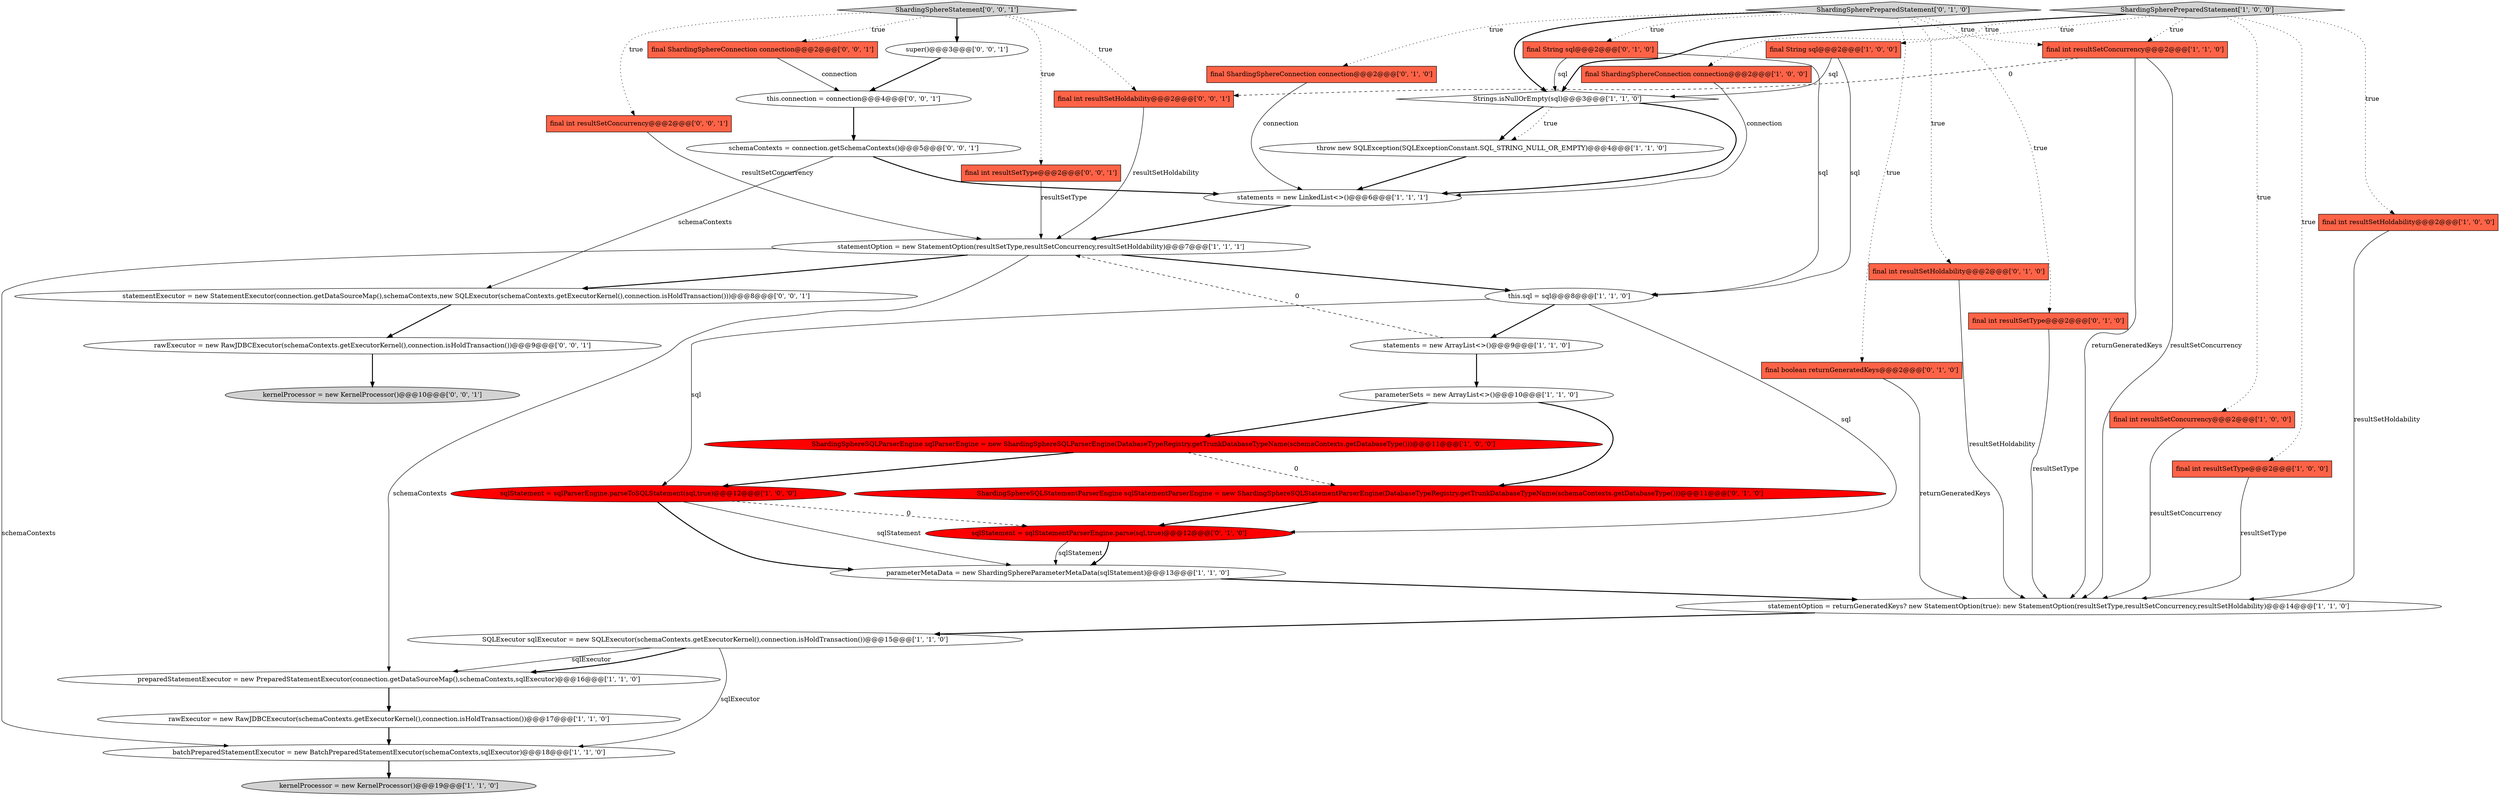 digraph {
29 [style = filled, label = "final ShardingSphereConnection connection@@@2@@@['0', '1', '0']", fillcolor = tomato, shape = box image = "AAA0AAABBB2BBB"];
18 [style = filled, label = "final int resultSetConcurrency@@@2@@@['1', '1', '0']", fillcolor = tomato, shape = box image = "AAA0AAABBB1BBB"];
17 [style = filled, label = "final int resultSetHoldability@@@2@@@['1', '0', '0']", fillcolor = tomato, shape = box image = "AAA0AAABBB1BBB"];
1 [style = filled, label = "batchPreparedStatementExecutor = new BatchPreparedStatementExecutor(schemaContexts,sqlExecutor)@@@18@@@['1', '1', '0']", fillcolor = white, shape = ellipse image = "AAA0AAABBB1BBB"];
39 [style = filled, label = "final ShardingSphereConnection connection@@@2@@@['0', '0', '1']", fillcolor = tomato, shape = box image = "AAA0AAABBB3BBB"];
35 [style = filled, label = "this.connection = connection@@@4@@@['0', '0', '1']", fillcolor = white, shape = ellipse image = "AAA0AAABBB3BBB"];
31 [style = filled, label = "ShardingSphereStatement['0', '0', '1']", fillcolor = lightgray, shape = diamond image = "AAA0AAABBB3BBB"];
15 [style = filled, label = "statementOption = returnGeneratedKeys? new StatementOption(true): new StatementOption(resultSetType,resultSetConcurrency,resultSetHoldability)@@@14@@@['1', '1', '0']", fillcolor = white, shape = ellipse image = "AAA0AAABBB1BBB"];
33 [style = filled, label = "kernelProcessor = new KernelProcessor()@@@10@@@['0', '0', '1']", fillcolor = lightgray, shape = ellipse image = "AAA0AAABBB3BBB"];
40 [style = filled, label = "final int resultSetHoldability@@@2@@@['0', '0', '1']", fillcolor = tomato, shape = box image = "AAA0AAABBB3BBB"];
16 [style = filled, label = "ShardingSpherePreparedStatement['1', '0', '0']", fillcolor = lightgray, shape = diamond image = "AAA0AAABBB1BBB"];
11 [style = filled, label = "this.sql = sql@@@8@@@['1', '1', '0']", fillcolor = white, shape = ellipse image = "AAA0AAABBB1BBB"];
28 [style = filled, label = "final int resultSetHoldability@@@2@@@['0', '1', '0']", fillcolor = tomato, shape = box image = "AAA0AAABBB2BBB"];
21 [style = filled, label = "ShardingSphereSQLParserEngine sqlParserEngine = new ShardingSphereSQLParserEngine(DatabaseTypeRegistry.getTrunkDatabaseTypeName(schemaContexts.getDatabaseType()))@@@11@@@['1', '0', '0']", fillcolor = red, shape = ellipse image = "AAA1AAABBB1BBB"];
19 [style = filled, label = "preparedStatementExecutor = new PreparedStatementExecutor(connection.getDataSourceMap(),schemaContexts,sqlExecutor)@@@16@@@['1', '1', '0']", fillcolor = white, shape = ellipse image = "AAA0AAABBB1BBB"];
23 [style = filled, label = "final int resultSetType@@@2@@@['0', '1', '0']", fillcolor = tomato, shape = box image = "AAA0AAABBB2BBB"];
3 [style = filled, label = "throw new SQLException(SQLExceptionConstant.SQL_STRING_NULL_OR_EMPTY)@@@4@@@['1', '1', '0']", fillcolor = white, shape = ellipse image = "AAA0AAABBB1BBB"];
13 [style = filled, label = "final String sql@@@2@@@['1', '0', '0']", fillcolor = tomato, shape = box image = "AAA0AAABBB1BBB"];
34 [style = filled, label = "final int resultSetConcurrency@@@2@@@['0', '0', '1']", fillcolor = tomato, shape = box image = "AAA0AAABBB3BBB"];
38 [style = filled, label = "statementExecutor = new StatementExecutor(connection.getDataSourceMap(),schemaContexts,new SQLExecutor(schemaContexts.getExecutorKernel(),connection.isHoldTransaction()))@@@8@@@['0', '0', '1']", fillcolor = white, shape = ellipse image = "AAA0AAABBB3BBB"];
2 [style = filled, label = "final ShardingSphereConnection connection@@@2@@@['1', '0', '0']", fillcolor = tomato, shape = box image = "AAA0AAABBB1BBB"];
37 [style = filled, label = "schemaContexts = connection.getSchemaContexts()@@@5@@@['0', '0', '1']", fillcolor = white, shape = ellipse image = "AAA0AAABBB3BBB"];
12 [style = filled, label = "final int resultSetConcurrency@@@2@@@['1', '0', '0']", fillcolor = tomato, shape = box image = "AAA0AAABBB1BBB"];
26 [style = filled, label = "ShardingSphereSQLStatementParserEngine sqlStatementParserEngine = new ShardingSphereSQLStatementParserEngine(DatabaseTypeRegistry.getTrunkDatabaseTypeName(schemaContexts.getDatabaseType()))@@@11@@@['0', '1', '0']", fillcolor = red, shape = ellipse image = "AAA1AAABBB2BBB"];
6 [style = filled, label = "final int resultSetType@@@2@@@['1', '0', '0']", fillcolor = tomato, shape = box image = "AAA0AAABBB1BBB"];
0 [style = filled, label = "parameterSets = new ArrayList<>()@@@10@@@['1', '1', '0']", fillcolor = white, shape = ellipse image = "AAA0AAABBB1BBB"];
10 [style = filled, label = "statementOption = new StatementOption(resultSetType,resultSetConcurrency,resultSetHoldability)@@@7@@@['1', '1', '1']", fillcolor = white, shape = ellipse image = "AAA0AAABBB1BBB"];
41 [style = filled, label = "rawExecutor = new RawJDBCExecutor(schemaContexts.getExecutorKernel(),connection.isHoldTransaction())@@@9@@@['0', '0', '1']", fillcolor = white, shape = ellipse image = "AAA0AAABBB3BBB"];
14 [style = filled, label = "sqlStatement = sqlParserEngine.parseToSQLStatement(sql,true)@@@12@@@['1', '0', '0']", fillcolor = red, shape = ellipse image = "AAA1AAABBB1BBB"];
22 [style = filled, label = "kernelProcessor = new KernelProcessor()@@@19@@@['1', '1', '0']", fillcolor = lightgray, shape = ellipse image = "AAA0AAABBB1BBB"];
4 [style = filled, label = "statements = new LinkedList<>()@@@6@@@['1', '1', '1']", fillcolor = white, shape = ellipse image = "AAA0AAABBB1BBB"];
7 [style = filled, label = "SQLExecutor sqlExecutor = new SQLExecutor(schemaContexts.getExecutorKernel(),connection.isHoldTransaction())@@@15@@@['1', '1', '0']", fillcolor = white, shape = ellipse image = "AAA0AAABBB1BBB"];
9 [style = filled, label = "statements = new ArrayList<>()@@@9@@@['1', '1', '0']", fillcolor = white, shape = ellipse image = "AAA0AAABBB1BBB"];
32 [style = filled, label = "super()@@@3@@@['0', '0', '1']", fillcolor = white, shape = ellipse image = "AAA0AAABBB3BBB"];
24 [style = filled, label = "final String sql@@@2@@@['0', '1', '0']", fillcolor = tomato, shape = box image = "AAA0AAABBB2BBB"];
5 [style = filled, label = "parameterMetaData = new ShardingSphereParameterMetaData(sqlStatement)@@@13@@@['1', '1', '0']", fillcolor = white, shape = ellipse image = "AAA0AAABBB1BBB"];
8 [style = filled, label = "rawExecutor = new RawJDBCExecutor(schemaContexts.getExecutorKernel(),connection.isHoldTransaction())@@@17@@@['1', '1', '0']", fillcolor = white, shape = ellipse image = "AAA0AAABBB1BBB"];
36 [style = filled, label = "final int resultSetType@@@2@@@['0', '0', '1']", fillcolor = tomato, shape = box image = "AAA0AAABBB3BBB"];
27 [style = filled, label = "final boolean returnGeneratedKeys@@@2@@@['0', '1', '0']", fillcolor = tomato, shape = box image = "AAA0AAABBB2BBB"];
20 [style = filled, label = "Strings.isNullOrEmpty(sql)@@@3@@@['1', '1', '0']", fillcolor = white, shape = diamond image = "AAA0AAABBB1BBB"];
25 [style = filled, label = "sqlStatement = sqlStatementParserEngine.parse(sql,true)@@@12@@@['0', '1', '0']", fillcolor = red, shape = ellipse image = "AAA1AAABBB2BBB"];
30 [style = filled, label = "ShardingSpherePreparedStatement['0', '1', '0']", fillcolor = lightgray, shape = diamond image = "AAA0AAABBB2BBB"];
27->15 [style = solid, label="returnGeneratedKeys"];
4->10 [style = bold, label=""];
32->35 [style = bold, label=""];
18->40 [style = dashed, label="0"];
36->10 [style = solid, label="resultSetType"];
10->19 [style = solid, label="schemaContexts"];
25->5 [style = solid, label="sqlStatement"];
16->12 [style = dotted, label="true"];
16->2 [style = dotted, label="true"];
0->26 [style = bold, label=""];
9->0 [style = bold, label=""];
30->24 [style = dotted, label="true"];
15->7 [style = bold, label=""];
16->13 [style = dotted, label="true"];
9->10 [style = dashed, label="0"];
31->40 [style = dotted, label="true"];
30->20 [style = bold, label=""];
30->27 [style = dotted, label="true"];
14->25 [style = dashed, label="0"];
31->32 [style = bold, label=""];
23->15 [style = solid, label="resultSetType"];
16->17 [style = dotted, label="true"];
26->25 [style = bold, label=""];
14->5 [style = bold, label=""];
34->10 [style = solid, label="resultSetConcurrency"];
29->4 [style = solid, label="connection"];
5->15 [style = bold, label=""];
2->4 [style = solid, label="connection"];
28->15 [style = solid, label="resultSetHoldability"];
20->3 [style = bold, label=""];
0->21 [style = bold, label=""];
39->35 [style = solid, label="connection"];
38->41 [style = bold, label=""];
24->20 [style = solid, label="sql"];
11->9 [style = bold, label=""];
3->4 [style = bold, label=""];
19->8 [style = bold, label=""];
37->4 [style = bold, label=""];
31->39 [style = dotted, label="true"];
37->38 [style = solid, label="schemaContexts"];
6->15 [style = solid, label="resultSetType"];
13->11 [style = solid, label="sql"];
20->4 [style = bold, label=""];
1->22 [style = bold, label=""];
24->11 [style = solid, label="sql"];
8->1 [style = bold, label=""];
30->29 [style = dotted, label="true"];
13->20 [style = solid, label="sql"];
18->15 [style = solid, label="returnGeneratedKeys"];
11->25 [style = solid, label="sql"];
10->1 [style = solid, label="schemaContexts"];
11->14 [style = solid, label="sql"];
35->37 [style = bold, label=""];
21->26 [style = dashed, label="0"];
7->19 [style = solid, label="sqlExecutor"];
30->18 [style = dotted, label="true"];
16->6 [style = dotted, label="true"];
30->23 [style = dotted, label="true"];
31->34 [style = dotted, label="true"];
20->3 [style = dotted, label="true"];
40->10 [style = solid, label="resultSetHoldability"];
25->5 [style = bold, label=""];
7->1 [style = solid, label="sqlExecutor"];
17->15 [style = solid, label="resultSetHoldability"];
41->33 [style = bold, label=""];
12->15 [style = solid, label="resultSetConcurrency"];
14->5 [style = solid, label="sqlStatement"];
30->28 [style = dotted, label="true"];
16->20 [style = bold, label=""];
7->19 [style = bold, label=""];
31->36 [style = dotted, label="true"];
10->38 [style = bold, label=""];
18->15 [style = solid, label="resultSetConcurrency"];
21->14 [style = bold, label=""];
10->11 [style = bold, label=""];
16->18 [style = dotted, label="true"];
}
